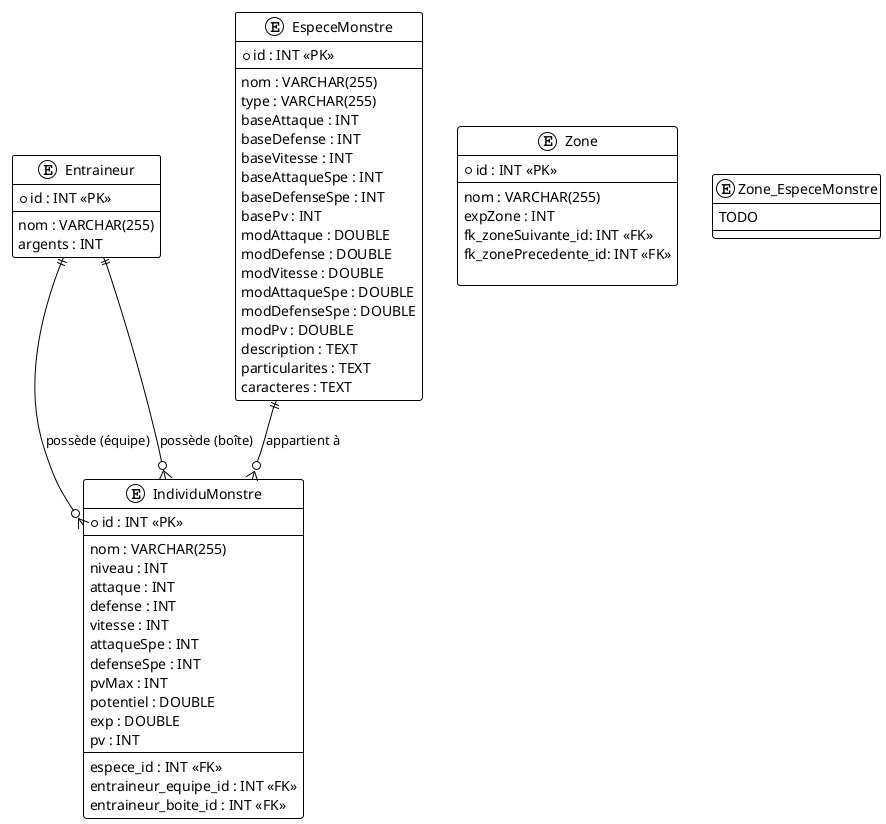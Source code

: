 @startuml
!theme plain
'--------------------------------------------------
' Diagramme ERD - Kotlin Monsters (Sprint 3)
'--------------------------------------------------

entity "Entraineur" as Entraineur {
* id : INT <<PK>>
--
nom : VARCHAR(255)
argents : INT
}

entity "EspeceMonstre" as EspeceMonstre {
  * id : INT <<PK>>
  --
  nom : VARCHAR(255)
  type : VARCHAR(255)
  baseAttaque : INT
  baseDefense : INT
  baseVitesse : INT
  baseAttaqueSpe : INT
  baseDefenseSpe : INT
  basePv : INT
  modAttaque : DOUBLE
  modDefense : DOUBLE
  modVitesse : DOUBLE
  modAttaqueSpe : DOUBLE
  modDefenseSpe : DOUBLE
  modPv : DOUBLE
  description : TEXT
  particularites : TEXT
  caracteres : TEXT
}

entity "Zone" as Zone {
  * id : INT <<PK>>
  --
   nom : VARCHAR(255)
   expZone : INT
   fk_zoneSuivante_id: INT <<FK>>
   fk_zonePrecedente_id: INT <<FK>>

}

entity "Zone_EspeceMonstre" as Zone_EspeceMonstre {
TODO
}

entity "IndividuMonstre" as IndividuMonstre {
  * id : INT <<PK>>
  --
  nom : VARCHAR(255)
  niveau : INT
  attaque : INT
  defense : INT
  vitesse : INT
  attaqueSpe : INT
  defenseSpe : INT
  pvMax : INT
  potentiel : DOUBLE
  exp : DOUBLE
  pv : INT
  --
  espece_id : INT <<FK>>
  entraineur_equipe_id : INT <<FK>>
  entraineur_boite_id : INT <<FK>>
}

'--------------------------------------------------
' Relations
'--------------------------------------------------

Entraineur ||--o{ IndividuMonstre : "possède (équipe)"
Entraineur ||--o{ IndividuMonstre : "possède (boîte)"
EspeceMonstre ||--o{ IndividuMonstre : "appartient à"
'TODO

@enduml
